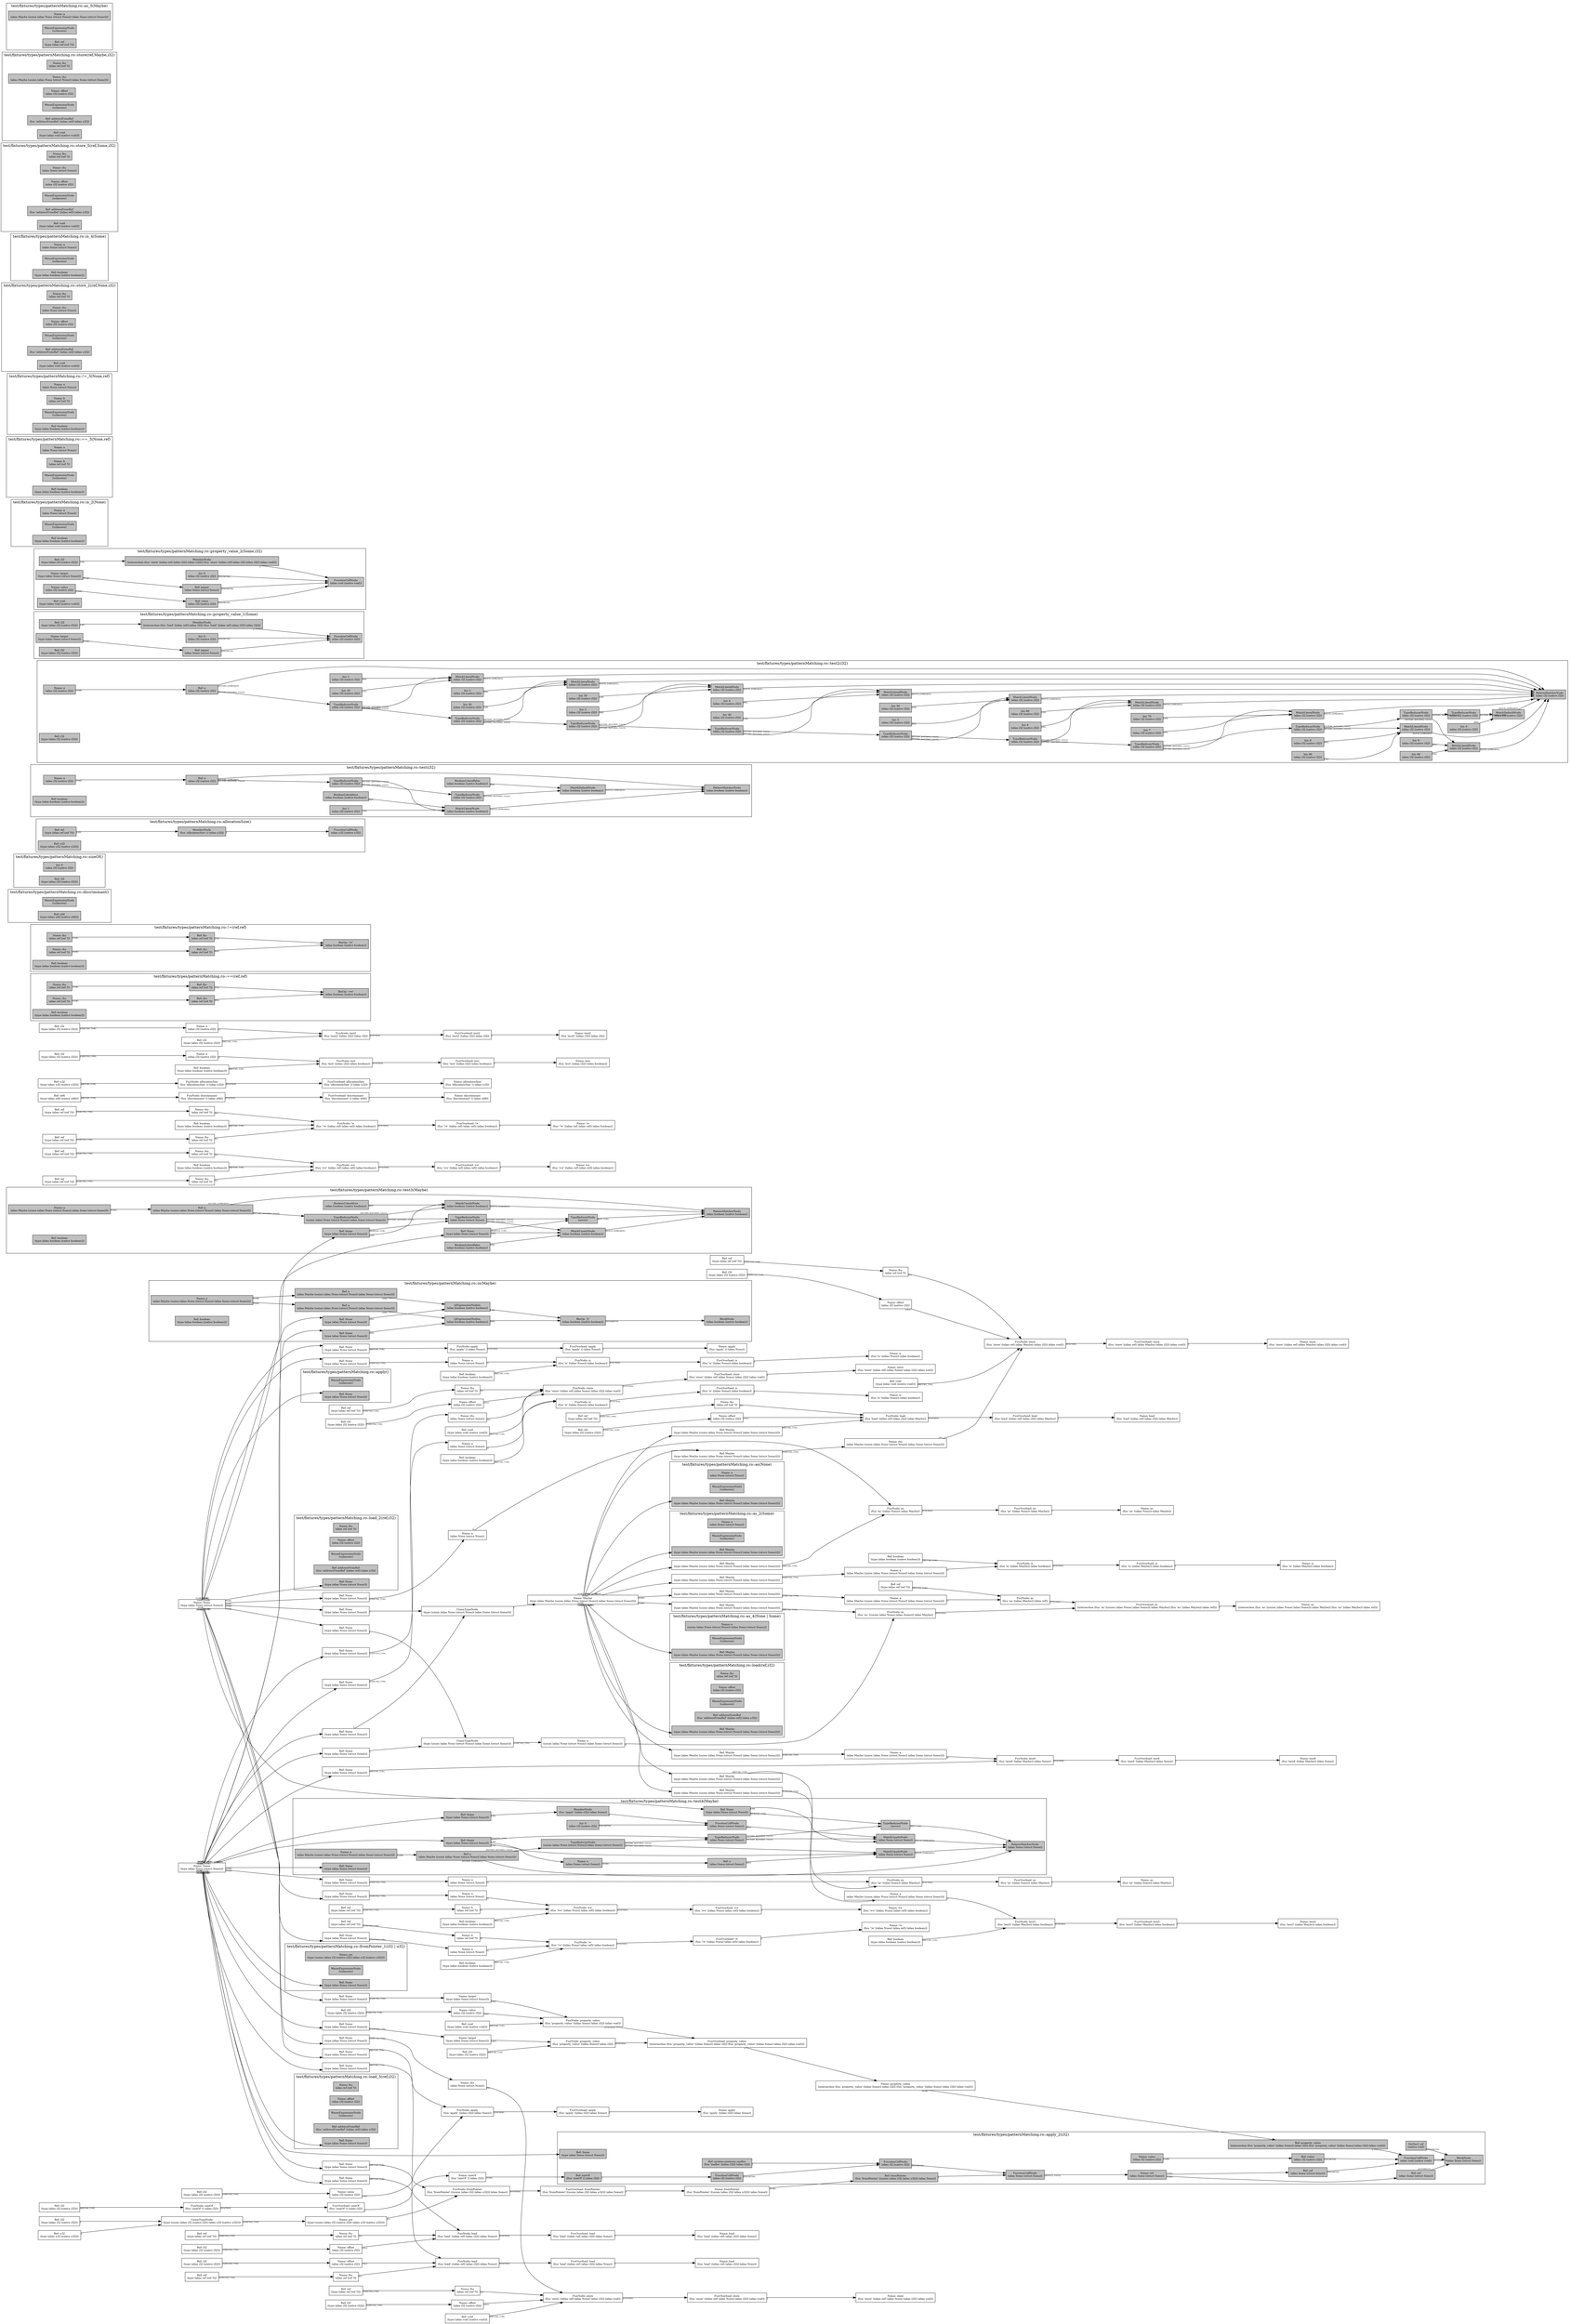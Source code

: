 digraph Document {
  node [shape=box,fontsize=10]; rankdir=LR;
  1 [label="Name: Maybe\n(type (alias Maybe (union (alias None (struct None)) (alias Some (struct Some)))))", fillcolor=grey];
  2 [label="UnionTypeNode\n(type (union (alias None (struct None)) (alias Some (struct Some))))", fillcolor=grey];
  3 [label="Ref: None\n(type (alias None (struct None)))", fillcolor=grey];
  4 [label="Ref: Some\n(type (alias Some (struct Some)))", fillcolor=grey];
  5 [label="FunOverload: is\n(fun 'is' ((alias Maybe)) (alias boolean))", fillcolor=grey];
  6 [label="FunNode: is\n(fun 'is' ((alias Maybe)) (alias boolean))", fillcolor=grey];
  7 [label="Ref: Maybe\n(type (alias Maybe (union (alias None (struct None)) (alias Some (struct Some)))))", fillcolor=grey];
  8 [label="Name: a\n(alias Maybe (union (alias None (struct None)) (alias Some (struct Some))))", fillcolor=grey];
  9 [label="Ref: boolean\n(type (alias boolean (native boolean)))", fillcolor=grey];
  10 [label="Name: is\n(fun 'is' ((alias Maybe)) (alias boolean))", fillcolor=grey];
  11 [label="FunOverload: ==\n(fun '==' ((alias ref) (alias ref)) (alias boolean))", fillcolor=grey];
  12 [label="FunNode: ==\n(fun '==' ((alias ref) (alias ref)) (alias boolean))", fillcolor=grey];
  13 [label="Ref: ref\n(type (alias ref (ref ?)))", fillcolor=grey];
  14 [label="Name: lhs\n(alias ref (ref ?))", fillcolor=grey];
  15 [label="Ref: ref\n(type (alias ref (ref ?)))", fillcolor=grey];
  16 [label="Name: rhs\n(alias ref (ref ?))", fillcolor=grey];
  17 [label="Ref: boolean\n(type (alias boolean (native boolean)))", fillcolor=grey];
  18 [label="Name: ==\n(fun '==' ((alias ref) (alias ref)) (alias boolean))", fillcolor=grey];
  19 [label="FunOverload: !=\n(fun '!=' ((alias ref) (alias ref)) (alias boolean))", fillcolor=grey];
  20 [label="FunNode: !=\n(fun '!=' ((alias ref) (alias ref)) (alias boolean))", fillcolor=grey];
  21 [label="Ref: ref\n(type (alias ref (ref ?)))", fillcolor=grey];
  22 [label="Name: lhs\n(alias ref (ref ?))", fillcolor=grey];
  23 [label="Ref: ref\n(type (alias ref (ref ?)))", fillcolor=grey];
  24 [label="Name: rhs\n(alias ref (ref ?))", fillcolor=grey];
  25 [label="Ref: boolean\n(type (alias boolean (native boolean)))", fillcolor=grey];
  26 [label="Name: !=\n(fun '!=' ((alias ref) (alias ref)) (alias boolean))", fillcolor=grey];
  27 [label="FunOverload: store\n(fun 'store' ((alias ref) (alias Maybe) (alias i32)) (alias void))", fillcolor=grey];
  28 [label="FunNode: store\n(fun 'store' ((alias ref) (alias Maybe) (alias i32)) (alias void))", fillcolor=grey];
  29 [label="Ref: ref\n(type (alias ref (ref ?)))", fillcolor=grey];
  30 [label="Name: lhs\n(alias ref (ref ?))", fillcolor=grey];
  31 [label="Ref: Maybe\n(type (alias Maybe (union (alias None (struct None)) (alias Some (struct Some)))))", fillcolor=grey];
  32 [label="Name: rhs\n(alias Maybe (union (alias None (struct None)) (alias Some (struct Some))))", fillcolor=grey];
  33 [label="Ref: i32\n(type (alias i32 (native i32)))", fillcolor=grey];
  34 [label="Name: offset\n(alias i32 (native i32))", fillcolor=grey];
  35 [label="Ref: void\n(type (alias void (native void)))", fillcolor=grey];
  36 [label="Name: store\n(fun 'store' ((alias ref) (alias Maybe) (alias i32)) (alias void))", fillcolor=grey];
  37 [label="FunOverload: load\n(fun 'load' ((alias ref) (alias i32)) (alias Maybe))", fillcolor=grey];
  38 [label="FunNode: load\n(fun 'load' ((alias ref) (alias i32)) (alias Maybe))", fillcolor=grey];
  39 [label="Ref: ref\n(type (alias ref (ref ?)))", fillcolor=grey];
  40 [label="Name: lhs\n(alias ref (ref ?))", fillcolor=grey];
  41 [label="Ref: i32\n(type (alias i32 (native i32)))", fillcolor=grey];
  42 [label="Name: offset\n(alias i32 (native i32))", fillcolor=grey];
  43 [label="Ref: Maybe\n(type (alias Maybe (union (alias None (struct None)) (alias Some (struct Some)))))", fillcolor=grey];
  44 [label="Name: load\n(fun 'load' ((alias ref) (alias i32)) (alias Maybe))", fillcolor=grey];
  45 [label="FunOverload: as\n(fun 'as' ((alias None)) (alias Maybe))", fillcolor=grey];
  46 [label="FunNode: as\n(fun 'as' ((alias None)) (alias Maybe))", fillcolor=grey];
  47 [label="Ref: None\n(type (alias None (struct None)))", fillcolor=grey];
  48 [label="Name: a\n(alias None (struct None))", fillcolor=grey];
  49 [label="Ref: Maybe\n(type (alias Maybe (union (alias None (struct None)) (alias Some (struct Some)))))", fillcolor=grey];
  50 [label="Name: as\n(fun 'as' ((alias None)) (alias Maybe))", fillcolor=grey];
  51 [label="FunOverload: as\n(fun 'as' ((alias Some)) (alias Maybe))", fillcolor=grey];
  52 [label="FunNode: as\n(fun 'as' ((alias Some)) (alias Maybe))", fillcolor=grey];
  53 [label="Ref: Some\n(type (alias Some (struct Some)))", fillcolor=grey];
  54 [label="Name: a\n(alias Some (struct Some))", fillcolor=grey];
  55 [label="Ref: Maybe\n(type (alias Maybe (union (alias None (struct None)) (alias Some (struct Some)))))", fillcolor=grey];
  56 [label="Name: as\n(fun 'as' ((alias Some)) (alias Maybe))", fillcolor=grey];
  57 [label="FunOverload: as\n(intersection (fun 'as' ((union (alias None) (alias Some))) (alias Maybe)) (fun 'as' ((alias Maybe)) (alias ref)))", fillcolor=grey];
  58 [label="FunNode: as\n(fun 'as' ((union (alias None) (alias Some))) (alias Maybe))", fillcolor=grey];
  59 [label="UnionTypeNode\n(type (union (alias None (struct None)) (alias Some (struct Some))))", fillcolor=grey];
  60 [label="Ref: None\n(type (alias None (struct None)))", fillcolor=grey];
  61 [label="Ref: Some\n(type (alias Some (struct Some)))", fillcolor=grey];
  62 [label="Name: a\n(union (alias None (struct None)) (alias Some (struct Some)))", fillcolor=grey];
  63 [label="Ref: Maybe\n(type (alias Maybe (union (alias None (struct None)) (alias Some (struct Some)))))", fillcolor=grey];
  64 [label="FunNode: as\n(fun 'as' ((alias Maybe)) (alias ref))", fillcolor=grey];
  65 [label="Ref: Maybe\n(type (alias Maybe (union (alias None (struct None)) (alias Some (struct Some)))))", fillcolor=grey];
  66 [label="Name: a\n(alias Maybe (union (alias None (struct None)) (alias Some (struct Some))))", fillcolor=grey];
  67 [label="Ref: ref\n(type (alias ref (ref ?)))", fillcolor=grey];
  68 [label="Name: as\n(intersection (fun 'as' ((union (alias None) (alias Some))) (alias Maybe)) (fun 'as' ((alias Maybe)) (alias ref)))", fillcolor=grey];
  69 [label="Name: None\n(type (alias None (struct None)))", fillcolor=grey];
  70 [label="FunOverload: apply\n(fun 'apply' () (alias None))", fillcolor=grey];
  71 [label="FunNode: apply\n(fun 'apply' () (alias None))", fillcolor=grey];
  72 [label="Ref: None\n(type (alias None (struct None)))", fillcolor=grey];
  73 [label="Name: apply\n(fun 'apply' () (alias None))", fillcolor=grey];
  74 [label="FunOverload: is\n(fun 'is' ((alias None)) (alias boolean))", fillcolor=grey];
  75 [label="FunNode: is\n(fun 'is' ((alias None)) (alias boolean))", fillcolor=grey];
  76 [label="Ref: None\n(type (alias None (struct None)))", fillcolor=grey];
  77 [label="Name: a\n(alias None (struct None))", fillcolor=grey];
  78 [label="Ref: boolean\n(type (alias boolean (native boolean)))", fillcolor=grey];
  79 [label="Name: is\n(fun 'is' ((alias None)) (alias boolean))", fillcolor=grey];
  80 [label="FunOverload: ==\n(fun '==' ((alias None) (alias ref)) (alias boolean))", fillcolor=grey];
  81 [label="FunNode: ==\n(fun '==' ((alias None) (alias ref)) (alias boolean))", fillcolor=grey];
  82 [label="Ref: None\n(type (alias None (struct None)))", fillcolor=grey];
  83 [label="Name: a\n(alias None (struct None))", fillcolor=grey];
  84 [label="Ref: ref\n(type (alias ref (ref ?)))", fillcolor=grey];
  85 [label="Name: b\n(alias ref (ref ?))", fillcolor=grey];
  86 [label="Ref: boolean\n(type (alias boolean (native boolean)))", fillcolor=grey];
  87 [label="Name: ==\n(fun '==' ((alias None) (alias ref)) (alias boolean))", fillcolor=grey];
  88 [label="FunOverload: !=\n(fun '!=' ((alias None) (alias ref)) (alias boolean))", fillcolor=grey];
  89 [label="FunNode: !=\n(fun '!=' ((alias None) (alias ref)) (alias boolean))", fillcolor=grey];
  90 [label="Ref: None\n(type (alias None (struct None)))", fillcolor=grey];
  91 [label="Name: a\n(alias None (struct None))", fillcolor=grey];
  92 [label="Ref: ref\n(type (alias ref (ref ?)))", fillcolor=grey];
  93 [label="Name: b\n(alias ref (ref ?))", fillcolor=grey];
  94 [label="Ref: boolean\n(type (alias boolean (native boolean)))", fillcolor=grey];
  95 [label="Name: !=\n(fun '!=' ((alias None) (alias ref)) (alias boolean))", fillcolor=grey];
  96 [label="FunOverload: store\n(fun 'store' ((alias ref) (alias None) (alias i32)) (alias void))", fillcolor=grey];
  97 [label="FunNode: store\n(fun 'store' ((alias ref) (alias None) (alias i32)) (alias void))", fillcolor=grey];
  98 [label="Ref: ref\n(type (alias ref (ref ?)))", fillcolor=grey];
  99 [label="Name: lhs\n(alias ref (ref ?))", fillcolor=grey];
  100 [label="Ref: None\n(type (alias None (struct None)))", fillcolor=grey];
  101 [label="Name: rhs\n(alias None (struct None))", fillcolor=grey];
  102 [label="Ref: i32\n(type (alias i32 (native i32)))", fillcolor=grey];
  103 [label="Name: offset\n(alias i32 (native i32))", fillcolor=grey];
  104 [label="Ref: void\n(type (alias void (native void)))", fillcolor=grey];
  105 [label="Name: store\n(fun 'store' ((alias ref) (alias None) (alias i32)) (alias void))", fillcolor=grey];
  106 [label="FunOverload: load\n(fun 'load' ((alias ref) (alias i32)) (alias None))", fillcolor=grey];
  107 [label="FunNode: load\n(fun 'load' ((alias ref) (alias i32)) (alias None))", fillcolor=grey];
  108 [label="Ref: ref\n(type (alias ref (ref ?)))", fillcolor=grey];
  109 [label="Name: lhs\n(alias ref (ref ?))", fillcolor=grey];
  110 [label="Ref: i32\n(type (alias i32 (native i32)))", fillcolor=grey];
  111 [label="Name: offset\n(alias i32 (native i32))", fillcolor=grey];
  112 [label="Ref: None\n(type (alias None (struct None)))", fillcolor=grey];
  113 [label="Name: load\n(fun 'load' ((alias ref) (alias i32)) (alias None))", fillcolor=grey];
  114 [label="Name: Some\n(type (alias Some (struct Some)))", fillcolor=grey];
  115 [label="FunOverload: discriminant\n(fun 'discriminant' () (alias u64))", fillcolor=grey];
  116 [label="FunNode: discriminant\n(fun 'discriminant' () (alias u64))", fillcolor=grey];
  117 [label="Ref: u64\n(type (alias u64 (native u64)))", fillcolor=grey];
  118 [label="Name: discriminant\n(fun 'discriminant' () (alias u64))", fillcolor=grey];
  119 [label="FunOverload: sizeOf\n(fun 'sizeOf' () (alias i32))", fillcolor=grey];
  120 [label="FunNode: sizeOf\n(fun 'sizeOf' () (alias i32))", fillcolor=grey];
  121 [label="Ref: i32\n(type (alias i32 (native i32)))", fillcolor=grey];
  122 [label="Name: sizeOf\n(fun 'sizeOf' () (alias i32))", fillcolor=grey];
  123 [label="FunOverload: allocationSize\n(fun 'allocationSize' () (alias u32))", fillcolor=grey];
  124 [label="FunNode: allocationSize\n(fun 'allocationSize' () (alias u32))", fillcolor=grey];
  125 [label="Ref: u32\n(type (alias u32 (native u32)))", fillcolor=grey];
  126 [label="Name: allocationSize\n(fun 'allocationSize' () (alias u32))", fillcolor=grey];
  127 [label="FunOverload: apply\n(fun 'apply' ((alias i32)) (alias Some))", fillcolor=grey];
  128 [label="FunNode: apply\n(fun 'apply' ((alias i32)) (alias Some))", fillcolor=grey];
  129 [label="Ref: i32\n(type (alias i32 (native i32)))", fillcolor=grey];
  130 [label="Name: value\n(alias i32 (native i32))", fillcolor=grey];
  131 [label="Ref: Some\n(type (alias Some (struct Some)))", fillcolor=grey];
  132 [label="Name: apply\n(fun 'apply' ((alias i32)) (alias Some))", fillcolor=grey];
  133 [label="FunOverload: fromPointer\n(fun 'fromPointer' ((union (alias i32) (alias u32))) (alias Some))", fillcolor=grey];
  134 [label="FunNode: fromPointer\n(fun 'fromPointer' ((union (alias i32) (alias u32))) (alias Some))", fillcolor=grey];
  135 [label="UnionTypeNode\n(type (union (alias i32 (native i32)) (alias u32 (native u32))))", fillcolor=grey];
  136 [label="Ref: i32\n(type (alias i32 (native i32)))", fillcolor=grey];
  137 [label="Ref: u32\n(type (alias u32 (native u32)))", fillcolor=grey];
  138 [label="Name: ptr\n(type (union (alias i32 (native i32)) (alias u32 (native u32))))", fillcolor=grey];
  139 [label="Ref: Some\n(type (alias Some (struct Some)))", fillcolor=grey];
  140 [label="Name: fromPointer\n(fun 'fromPointer' ((union (alias i32) (alias u32))) (alias Some))", fillcolor=grey];
  141 [label="FunOverload: property_value\n(intersection (fun 'property_value' ((alias Some)) (alias i32)) (fun 'property_value' ((alias Some) (alias i32)) (alias void)))", fillcolor=grey];
  142 [label="FunNode: property_value\n(fun 'property_value' ((alias Some)) (alias i32))", fillcolor=grey];
  143 [label="Ref: Some\n(type (alias Some (struct Some)))", fillcolor=grey];
  144 [label="Name: target\n(type (alias Some (struct Some)))", fillcolor=grey];
  145 [label="Ref: i32\n(type (alias i32 (native i32)))", fillcolor=grey];
  146 [label="FunNode: property_value\n(fun 'property_value' ((alias Some) (alias i32)) (alias void))", fillcolor=grey];
  147 [label="Ref: Some\n(type (alias Some (struct Some)))", fillcolor=grey];
  148 [label="Name: target\n(type (alias Some (struct Some)))", fillcolor=grey];
  149 [label="Ref: i32\n(type (alias i32 (native i32)))", fillcolor=grey];
  150 [label="Name: value\n(alias i32 (native i32))", fillcolor=grey];
  151 [label="Ref: void\n(type (alias void (native void)))", fillcolor=grey];
  152 [label="Name: property_value\n(intersection (fun 'property_value' ((alias Some)) (alias i32)) (fun 'property_value' ((alias Some) (alias i32)) (alias void)))", fillcolor=grey];
  153 [label="FunOverload: is\n(fun 'is' ((alias Some)) (alias boolean))", fillcolor=grey];
  154 [label="FunNode: is\n(fun 'is' ((alias Some)) (alias boolean))", fillcolor=grey];
  155 [label="Ref: Some\n(type (alias Some (struct Some)))", fillcolor=grey];
  156 [label="Name: a\n(alias Some (struct Some))", fillcolor=grey];
  157 [label="Ref: boolean\n(type (alias boolean (native boolean)))", fillcolor=grey];
  158 [label="Name: is\n(fun 'is' ((alias Some)) (alias boolean))", fillcolor=grey];
  159 [label="FunOverload: store\n(fun 'store' ((alias ref) (alias Some) (alias i32)) (alias void))", fillcolor=grey];
  160 [label="FunNode: store\n(fun 'store' ((alias ref) (alias Some) (alias i32)) (alias void))", fillcolor=grey];
  161 [label="Ref: ref\n(type (alias ref (ref ?)))", fillcolor=grey];
  162 [label="Name: lhs\n(alias ref (ref ?))", fillcolor=grey];
  163 [label="Ref: Some\n(type (alias Some (struct Some)))", fillcolor=grey];
  164 [label="Name: rhs\n(alias Some (struct Some))", fillcolor=grey];
  165 [label="Ref: i32\n(type (alias i32 (native i32)))", fillcolor=grey];
  166 [label="Name: offset\n(alias i32 (native i32))", fillcolor=grey];
  167 [label="Ref: void\n(type (alias void (native void)))", fillcolor=grey];
  168 [label="Name: store\n(fun 'store' ((alias ref) (alias Some) (alias i32)) (alias void))", fillcolor=grey];
  169 [label="FunOverload: load\n(fun 'load' ((alias ref) (alias i32)) (alias Some))", fillcolor=grey];
  170 [label="FunNode: load\n(fun 'load' ((alias ref) (alias i32)) (alias Some))", fillcolor=grey];
  171 [label="Ref: ref\n(type (alias ref (ref ?)))", fillcolor=grey];
  172 [label="Name: lhs\n(alias ref (ref ?))", fillcolor=grey];
  173 [label="Ref: i32\n(type (alias i32 (native i32)))", fillcolor=grey];
  174 [label="Name: offset\n(alias i32 (native i32))", fillcolor=grey];
  175 [label="Ref: Some\n(type (alias Some (struct Some)))", fillcolor=grey];
  176 [label="Name: load\n(fun 'load' ((alias ref) (alias i32)) (alias Some))", fillcolor=grey];
  177 [label="FunOverload: test\n(fun 'test' ((alias i32)) (alias boolean))", fillcolor=grey];
  178 [label="FunNode: test\n(fun 'test' ((alias i32)) (alias boolean))", fillcolor=grey];
  179 [label="Ref: i32\n(type (alias i32 (native i32)))", fillcolor=grey];
  180 [label="Name: a\n(alias i32 (native i32))", fillcolor=grey];
  181 [label="Ref: boolean\n(type (alias boolean (native boolean)))", fillcolor=grey];
  182 [label="Name: test\n(fun 'test' ((alias i32)) (alias boolean))", fillcolor=grey];
  183 [label="FunOverload: test2\n(fun 'test2' ((alias i32)) (alias i32))", fillcolor=grey];
  184 [label="FunNode: test2\n(fun 'test2' ((alias i32)) (alias i32))", fillcolor=grey];
  185 [label="Ref: i32\n(type (alias i32 (native i32)))", fillcolor=grey];
  186 [label="Name: a\n(alias i32 (native i32))", fillcolor=grey];
  187 [label="Ref: i32\n(type (alias i32 (native i32)))", fillcolor=grey];
  188 [label="Name: test2\n(fun 'test2' ((alias i32)) (alias i32))", fillcolor=grey];
  189 [label="FunOverload: test3\n(fun 'test3' ((alias Maybe)) (alias boolean))", fillcolor=grey];
  190 [label="FunNode: test3\n(fun 'test3' ((alias Maybe)) (alias boolean))", fillcolor=grey];
  191 [label="Ref: Maybe\n(type (alias Maybe (union (alias None (struct None)) (alias Some (struct Some)))))", fillcolor=grey];
  192 [label="Name: a\n(alias Maybe (union (alias None (struct None)) (alias Some (struct Some))))", fillcolor=grey];
  193 [label="Ref: boolean\n(type (alias boolean (native boolean)))", fillcolor=grey];
  194 [label="Name: test3\n(fun 'test3' ((alias Maybe)) (alias boolean))", fillcolor=grey];
  195 [label="FunOverload: test4\n(fun 'test4' ((alias Maybe)) (alias Some))", fillcolor=grey];
  196 [label="FunNode: test4\n(fun 'test4' ((alias Maybe)) (alias Some))", fillcolor=grey];
  197 [label="Ref: Maybe\n(type (alias Maybe (union (alias None (struct None)) (alias Some (struct Some)))))", fillcolor=grey];
  198 [label="Name: a\n(alias Maybe (union (alias None (struct None)) (alias Some (struct Some))))", fillcolor=grey];
  199 [label="Ref: Some\n(type (alias Some (struct Some)))", fillcolor=grey];
  200 [label="Name: test4\n(fun 'test4' ((alias Maybe)) (alias Some))", fillcolor=grey];
  subgraph cluster0 { rankdir=TB;
    node [style=filled, fillcolor=grey];
    201 [label="Name: lhs\n(alias ref (ref ?))", fillcolor=grey];
    202 [label="Name: rhs\n(alias ref (ref ?))", fillcolor=grey];
    203 [label="BinOp: '=='\n(alias boolean (native boolean))", fillcolor=grey];
    204 [label="Ref: lhs\n(alias ref (ref ?))", fillcolor=grey];
    205 [label="Ref: rhs\n(alias ref (ref ?))", fillcolor=grey];
    206 [label="Ref: boolean\n(type (alias boolean (native boolean)))", fillcolor=grey];
    201 -> 204[taillabel="[NAME]" fontname="times" fontsize = 7 color="black" ];
    202 -> 205[taillabel="[NAME]" fontname="times" fontsize = 7 color="black" ];
    204 -> 203[taillabel="[LHS]" fontname="times" fontsize = 7 color="black" ];
    205 -> 203[taillabel="[RHS]" fontname="times" fontsize = 7 color="black" ];
  label="test/fixtures/types/patternMatching.ro::==(ref,ref)";
}
  subgraph cluster1 { rankdir=TB;
    node [style=filled, fillcolor=grey];
    207 [label="Name: lhs\n(alias ref (ref ?))", fillcolor=grey];
    208 [label="Name: rhs\n(alias ref (ref ?))", fillcolor=grey];
    209 [label="BinOp: '!='\n(alias boolean (native boolean))", fillcolor=grey];
    210 [label="Ref: lhs\n(alias ref (ref ?))", fillcolor=grey];
    211 [label="Ref: rhs\n(alias ref (ref ?))", fillcolor=grey];
    212 [label="Ref: boolean\n(type (alias boolean (native boolean)))", fillcolor=grey];
    207 -> 210[taillabel="[NAME]" fontname="times" fontsize = 7 color="black" ];
    208 -> 211[taillabel="[NAME]" fontname="times" fontsize = 7 color="black" ];
    210 -> 209[taillabel="[LHS]" fontname="times" fontsize = 7 color="black" ];
    211 -> 209[taillabel="[RHS]" fontname="times" fontsize = 7 color="black" ];
  label="test/fixtures/types/patternMatching.ro::!=(ref,ref)";
}
  subgraph cluster2 { rankdir=TB;
    node [style=filled, fillcolor=grey];
    213 [label="WasmExpressionNode\n(unknown)", fillcolor=grey];
    214 [label="Ref: u64\n(type (alias u64 (native u64)))", fillcolor=grey];
  label="test/fixtures/types/patternMatching.ro::discriminant()";
}
  subgraph cluster3 { rankdir=TB;
    node [style=filled, fillcolor=grey];
    215 [label="Int: 8\n(alias i32 (native i32))", fillcolor=grey];
    216 [label="Ref: i32\n(type (alias i32 (native i32)))", fillcolor=grey];
  label="test/fixtures/types/patternMatching.ro::sizeOf()";
}
  subgraph cluster4 { rankdir=TB;
    node [style=filled, fillcolor=grey];
    217 [label="FunctionCallNode\n(alias u32 (native u32))", fillcolor=grey];
    218 [label="MemberNode\n(fun 'allocationSize' () (alias u32))", fillcolor=grey];
    219 [label="Ref: ref\n(type (alias ref (ref ?)))", fillcolor=grey];
    220 [label="Ref: u32\n(type (alias u32 (native u32)))", fillcolor=grey];
    218 -> 217[taillabel="[]" fontname="times" fontsize = 7 color="black" ];
    219 -> 218[taillabel="[LHS]" fontname="times" fontsize = 7 color="black" ];
  label="test/fixtures/types/patternMatching.ro::allocationSize()";
}
  subgraph cluster5 { rankdir=TB;
    node [style=filled, fillcolor=grey];
    221 [label="Name: a\n(alias i32 (native i32))", fillcolor=grey];
    222 [label="PatternMatcherNode\n(alias boolean (native boolean))", fillcolor=grey];
    223 [label="Ref: a\n(alias i32 (native i32))", fillcolor=grey];
    224 [label="MatchLiteralNode\n(alias boolean (native boolean))", fillcolor=grey];
    225 [label="Int: 1\n(alias i32 (native i32))", fillcolor=grey];
    226 [label="BooleanLiteraltrue\n(alias boolean (native boolean))", fillcolor=grey];
    227 [label="TypeReducerNode\n(alias i32 (native i32))", fillcolor=grey];
    228 [label="MatchDefaultNode\n(alias boolean (native boolean))", fillcolor=grey];
    229 [label="BooleanLiteralfalse\n(alias boolean (native boolean))", fillcolor=grey];
    230 [label="TypeReducerNode\n(alias i32 (native i32))", fillcolor=grey];
    231 [label="Ref: boolean\n(type (alias boolean (native boolean)))", fillcolor=grey];
    221 -> 223[taillabel="[NAME]" fontname="times" fontsize = 7 color="black" ];
    223 -> 222[taillabel="[PATTERN_EXPRESSION]" fontname="times" fontsize = 7 color="black" ];
    223 -> 227[taillabel="[PATTERN_MATCHING_VALUE]" fontname="times" fontsize = 7 color="black" ];
    224 -> 222[taillabel="[MATCH_EXPRESSION]" fontname="times" fontsize = 7 color="black" ];
    225 -> 224[taillabel="[LHS]" fontname="times" fontsize = 7 color="black" ];
    226 -> 224[taillabel="[RHS]" fontname="times" fontsize = 7 color="black" ];
    227 -> 224[taillabel="[PATTERN_MATCHING_VALUE]" fontname="times" fontsize = 7 color="black" ];
    227 -> 230[taillabel="[PATTERN_MATCHING_VALUE]" fontname="times" fontsize = 7 color="black" ];
    228 -> 222[taillabel="[MATCH_EXPRESSION]" fontname="times" fontsize = 7 color="black" ];
    229 -> 228[taillabel="[RHS]" fontname="times" fontsize = 7 color="black" ];
    230 -> 228[taillabel="[PATTERN_MATCHING_VALUE]" fontname="times" fontsize = 7 color="black" ];
  label="test/fixtures/types/patternMatching.ro::test(i32)";
}
  subgraph cluster6 { rankdir=TB;
    node [style=filled, fillcolor=grey];
    232 [label="Name: a\n(alias i32 (native i32))", fillcolor=grey];
    233 [label="PatternMatcherNode\n(alias i32 (native i32))", fillcolor=grey];
    234 [label="Ref: a\n(alias i32 (native i32))", fillcolor=grey];
    235 [label="MatchLiteralNode\n(alias i32 (native i32))", fillcolor=grey];
    236 [label="Int: 10\n(alias i32 (native i32))", fillcolor=grey];
    237 [label="Int: 1\n(alias i32 (native i32))", fillcolor=grey];
    238 [label="TypeReducerNode\n(alias i32 (native i32))", fillcolor=grey];
    239 [label="MatchLiteralNode\n(alias i32 (native i32))", fillcolor=grey];
    240 [label="Int: 20\n(alias i32 (native i32))", fillcolor=grey];
    241 [label="Int: 2\n(alias i32 (native i32))", fillcolor=grey];
    242 [label="TypeReducerNode\n(alias i32 (native i32))", fillcolor=grey];
    243 [label="MatchLiteralNode\n(alias i32 (native i32))", fillcolor=grey];
    244 [label="Int: 30\n(alias i32 (native i32))", fillcolor=grey];
    245 [label="Int: 3\n(alias i32 (native i32))", fillcolor=grey];
    246 [label="TypeReducerNode\n(alias i32 (native i32))", fillcolor=grey];
    247 [label="MatchLiteralNode\n(alias i32 (native i32))", fillcolor=grey];
    248 [label="Int: 40\n(alias i32 (native i32))", fillcolor=grey];
    249 [label="Int: 4\n(alias i32 (native i32))", fillcolor=grey];
    250 [label="TypeReducerNode\n(alias i32 (native i32))", fillcolor=grey];
    251 [label="MatchLiteralNode\n(alias i32 (native i32))", fillcolor=grey];
    252 [label="Int: 50\n(alias i32 (native i32))", fillcolor=grey];
    253 [label="Int: 5\n(alias i32 (native i32))", fillcolor=grey];
    254 [label="TypeReducerNode\n(alias i32 (native i32))", fillcolor=grey];
    255 [label="MatchLiteralNode\n(alias i32 (native i32))", fillcolor=grey];
    256 [label="Int: 60\n(alias i32 (native i32))", fillcolor=grey];
    257 [label="Int: 6\n(alias i32 (native i32))", fillcolor=grey];
    258 [label="TypeReducerNode\n(alias i32 (native i32))", fillcolor=grey];
    259 [label="MatchLiteralNode\n(alias i32 (native i32))", fillcolor=grey];
    260 [label="Int: 70\n(alias i32 (native i32))", fillcolor=grey];
    261 [label="Int: 7\n(alias i32 (native i32))", fillcolor=grey];
    262 [label="TypeReducerNode\n(alias i32 (native i32))", fillcolor=grey];
    263 [label="MatchLiteralNode\n(alias i32 (native i32))", fillcolor=grey];
    264 [label="Int: 80\n(alias i32 (native i32))", fillcolor=grey];
    265 [label="Int: 8\n(alias i32 (native i32))", fillcolor=grey];
    266 [label="TypeReducerNode\n(alias i32 (native i32))", fillcolor=grey];
    267 [label="MatchLiteralNode\n(alias i32 (native i32))", fillcolor=grey];
    268 [label="Int: 90\n(alias i32 (native i32))", fillcolor=grey];
    269 [label="Int: 9\n(alias i32 (native i32))", fillcolor=grey];
    270 [label="TypeReducerNode\n(alias i32 (native i32))", fillcolor=grey];
    271 [label="MatchDefaultNode\n(alias i32 (native i32))", fillcolor=grey];
    272 [label="Int: 0\n(alias i32 (native i32))", fillcolor=grey];
    273 [label="TypeReducerNode\n(alias i32 (native i32))", fillcolor=grey];
    274 [label="Ref: i32\n(type (alias i32 (native i32)))", fillcolor=grey];
    232 -> 234[taillabel="[NAME]" fontname="times" fontsize = 7 color="black" ];
    234 -> 233[taillabel="[PATTERN_EXPRESSION]" fontname="times" fontsize = 7 color="black" ];
    234 -> 238[taillabel="[PATTERN_MATCHING_VALUE]" fontname="times" fontsize = 7 color="black" ];
    235 -> 233[taillabel="[MATCH_EXPRESSION]" fontname="times" fontsize = 7 color="black" ];
    236 -> 235[taillabel="[LHS]" fontname="times" fontsize = 7 color="black" ];
    237 -> 235[taillabel="[RHS]" fontname="times" fontsize = 7 color="black" ];
    238 -> 235[taillabel="[PATTERN_MATCHING_VALUE]" fontname="times" fontsize = 7 color="black" ];
    238 -> 242[taillabel="[PATTERN_MATCHING_VALUE]" fontname="times" fontsize = 7 color="black" ];
    239 -> 233[taillabel="[MATCH_EXPRESSION]" fontname="times" fontsize = 7 color="black" ];
    240 -> 239[taillabel="[LHS]" fontname="times" fontsize = 7 color="black" ];
    241 -> 239[taillabel="[RHS]" fontname="times" fontsize = 7 color="black" ];
    242 -> 239[taillabel="[PATTERN_MATCHING_VALUE]" fontname="times" fontsize = 7 color="black" ];
    242 -> 246[taillabel="[PATTERN_MATCHING_VALUE]" fontname="times" fontsize = 7 color="black" ];
    243 -> 233[taillabel="[MATCH_EXPRESSION]" fontname="times" fontsize = 7 color="black" ];
    244 -> 243[taillabel="[LHS]" fontname="times" fontsize = 7 color="black" ];
    245 -> 243[taillabel="[RHS]" fontname="times" fontsize = 7 color="black" ];
    246 -> 243[taillabel="[PATTERN_MATCHING_VALUE]" fontname="times" fontsize = 7 color="black" ];
    246 -> 250[taillabel="[PATTERN_MATCHING_VALUE]" fontname="times" fontsize = 7 color="black" ];
    247 -> 233[taillabel="[MATCH_EXPRESSION]" fontname="times" fontsize = 7 color="black" ];
    248 -> 247[taillabel="[LHS]" fontname="times" fontsize = 7 color="black" ];
    249 -> 247[taillabel="[RHS]" fontname="times" fontsize = 7 color="black" ];
    250 -> 247[taillabel="[PATTERN_MATCHING_VALUE]" fontname="times" fontsize = 7 color="black" ];
    250 -> 254[taillabel="[PATTERN_MATCHING_VALUE]" fontname="times" fontsize = 7 color="black" ];
    251 -> 233[taillabel="[MATCH_EXPRESSION]" fontname="times" fontsize = 7 color="black" ];
    252 -> 251[taillabel="[LHS]" fontname="times" fontsize = 7 color="black" ];
    253 -> 251[taillabel="[RHS]" fontname="times" fontsize = 7 color="black" ];
    254 -> 251[taillabel="[PATTERN_MATCHING_VALUE]" fontname="times" fontsize = 7 color="black" ];
    254 -> 258[taillabel="[PATTERN_MATCHING_VALUE]" fontname="times" fontsize = 7 color="black" ];
    255 -> 233[taillabel="[MATCH_EXPRESSION]" fontname="times" fontsize = 7 color="black" ];
    256 -> 255[taillabel="[LHS]" fontname="times" fontsize = 7 color="black" ];
    257 -> 255[taillabel="[RHS]" fontname="times" fontsize = 7 color="black" ];
    258 -> 255[taillabel="[PATTERN_MATCHING_VALUE]" fontname="times" fontsize = 7 color="black" ];
    258 -> 262[taillabel="[PATTERN_MATCHING_VALUE]" fontname="times" fontsize = 7 color="black" ];
    259 -> 233[taillabel="[MATCH_EXPRESSION]" fontname="times" fontsize = 7 color="black" ];
    260 -> 259[taillabel="[LHS]" fontname="times" fontsize = 7 color="black" ];
    261 -> 259[taillabel="[RHS]" fontname="times" fontsize = 7 color="black" ];
    262 -> 259[taillabel="[PATTERN_MATCHING_VALUE]" fontname="times" fontsize = 7 color="black" ];
    262 -> 266[taillabel="[PATTERN_MATCHING_VALUE]" fontname="times" fontsize = 7 color="black" ];
    263 -> 233[taillabel="[MATCH_EXPRESSION]" fontname="times" fontsize = 7 color="black" ];
    264 -> 263[taillabel="[LHS]" fontname="times" fontsize = 7 color="black" ];
    265 -> 263[taillabel="[RHS]" fontname="times" fontsize = 7 color="black" ];
    266 -> 263[taillabel="[PATTERN_MATCHING_VALUE]" fontname="times" fontsize = 7 color="black" ];
    266 -> 270[taillabel="[PATTERN_MATCHING_VALUE]" fontname="times" fontsize = 7 color="black" ];
    267 -> 233[taillabel="[MATCH_EXPRESSION]" fontname="times" fontsize = 7 color="black" ];
    268 -> 267[taillabel="[LHS]" fontname="times" fontsize = 7 color="black" ];
    269 -> 267[taillabel="[RHS]" fontname="times" fontsize = 7 color="black" ];
    270 -> 267[taillabel="[PATTERN_MATCHING_VALUE]" fontname="times" fontsize = 7 color="black" ];
    270 -> 273[taillabel="[PATTERN_MATCHING_VALUE]" fontname="times" fontsize = 7 color="black" ];
    271 -> 233[taillabel="[MATCH_EXPRESSION]" fontname="times" fontsize = 7 color="black" ];
    272 -> 271[taillabel="[RHS]" fontname="times" fontsize = 7 color="black" ];
    273 -> 271[taillabel="[PATTERN_MATCHING_VALUE]" fontname="times" fontsize = 7 color="black" ];
  label="test/fixtures/types/patternMatching.ro::test2(i32)";
}
  subgraph cluster7 { rankdir=TB;
    node [style=filled, fillcolor=grey];
    275 [label="WasmExpressionNode\n(unknown)", fillcolor=grey];
    276 [label="Ref: None\n(type (alias None (struct None)))", fillcolor=grey];
  label="test/fixtures/types/patternMatching.ro::apply()";
}
  subgraph cluster8 { rankdir=TB;
    node [style=filled, fillcolor=grey];
    277 [label="Name: lhs\n(alias ref (ref ?))", fillcolor=grey];
    278 [label="Name: offset\n(alias i32 (native i32))", fillcolor=grey];
    279 [label="WasmExpressionNode\n(unknown)", fillcolor=grey];
    280 [label="Ref: addressFromRef\n(fun 'addressFromRef' ((alias ref)) (alias u32))", fillcolor=grey];
    281 [label="Ref: None\n(type (alias None (struct None)))", fillcolor=grey];
  label="test/fixtures/types/patternMatching.ro::load_2(ref,i32)";
}
  subgraph cluster9 { rankdir=TB;
    node [style=filled, fillcolor=grey];
    282 [label="Name: value\n(alias i32 (native i32))", fillcolor=grey];
    283 [label="BlockNode\n(alias Some (struct Some))", fillcolor=grey];
    284 [label="VarDecl: ref\n(native void)", fillcolor=grey];
    285 [label="Name: ref\n(alias Some (struct Some))", fillcolor=grey];
    286 [label="FunctionCallNode\n(alias Some (struct Some))", fillcolor=grey];
    287 [label="Ref: fromPointer\n(fun 'fromPointer' ((union (alias i32) (alias u32))) (alias Some))", fillcolor=grey];
    288 [label="FunctionCallNode\n(alias i32 (native i32))", fillcolor=grey];
    289 [label="Ref: system::memory::malloc\n(fun 'malloc' ((alias i32)) (alias i32))", fillcolor=grey];
    290 [label="FunctionCallNode\n(alias i32 (native i32))", fillcolor=grey];
    291 [label="Ref: sizeOf\n(fun 'sizeOf' () (alias i32))", fillcolor=grey];
    292 [label="FunctionCallNode\n(alias void (native void))", fillcolor=grey];
    293 [label="Ref: property_value\n(intersection (fun 'property_value' ((alias Some)) (alias i32)) (fun 'property_value' ((alias Some) (alias i32)) (alias void)))", fillcolor=grey];
    294 [label="Ref: ref\n(alias Some (struct Some))", fillcolor=grey];
    295 [label="Ref: value\n(alias i32 (native i32))", fillcolor=grey];
    296 [label="Ref: ref\n(alias Some (struct Some))", fillcolor=grey];
    297 [label="Ref: Some\n(type (alias Some (struct Some)))", fillcolor=grey];
    282 -> 295[taillabel="[NAME]" fontname="times" fontsize = 7 color="black" ];
    284 -> 283[taillabel="[STATEMENTS]" fontname="times" fontsize = 7 color="black" ];
    285 -> 294[taillabel="[NAME]" fontname="times" fontsize = 7 color="black" ];
    285 -> 296[taillabel="[NAME]" fontname="times" fontsize = 7 color="black" ];
    286 -> 285[taillabel="[DEFAULT_VALUE]" fontname="times" fontsize = 7 color="black" ];
    287 -> 286[taillabel="[]" fontname="times" fontsize = 7 color="black" ];
    288 -> 286[taillabel="[PARAMETER]" fontname="times" fontsize = 7 color="black" ];
    289 -> 288[taillabel="[]" fontname="times" fontsize = 7 color="black" ];
    290 -> 288[taillabel="[PARAMETER]" fontname="times" fontsize = 7 color="black" ];
    291 -> 290[taillabel="[]" fontname="times" fontsize = 7 color="black" ];
    292 -> 283[taillabel="[STATEMENTS]" fontname="times" fontsize = 7 color="black" ];
    293 -> 292[taillabel="[]" fontname="times" fontsize = 7 color="black" ];
    294 -> 292[taillabel="[PARAMETER]" fontname="times" fontsize = 7 color="black" ];
    295 -> 292[taillabel="[PARAMETER]" fontname="times" fontsize = 7 color="black" ];
    296 -> 283[taillabel="[STATEMENTS]" fontname="times" fontsize = 7 color="black" ];
  label="test/fixtures/types/patternMatching.ro::apply_2(i32)";
}
  subgraph cluster10 { rankdir=TB;
    node [style=filled, fillcolor=grey];
    298 [label="Name: ptr\n(type (union (alias i32 (native i32)) (alias u32 (native u32))))", fillcolor=grey];
    299 [label="WasmExpressionNode\n(unknown)", fillcolor=grey];
    300 [label="Ref: Some\n(type (alias Some (struct Some)))", fillcolor=grey];
  label="test/fixtures/types/patternMatching.ro::fromPointer_1(i32 | u32)";
}
  subgraph cluster11 { rankdir=TB;
    node [style=filled, fillcolor=grey];
    301 [label="Name: target\n(type (alias Some (struct Some)))", fillcolor=grey];
    302 [label="FunctionCallNode\n(alias i32 (native i32))", fillcolor=grey];
    303 [label="MemberNode\n(intersection (fun 'load' ((alias ref)) (alias i32)) (fun 'load' ((alias ref) (alias i32)) (alias i32)))", fillcolor=grey];
    304 [label="Ref: i32\n(type (alias i32 (native i32)))", fillcolor=grey];
    305 [label="Ref: target\n(alias Some (struct Some))", fillcolor=grey];
    306 [label="Int: 0\n(alias i32 (native i32))", fillcolor=grey];
    307 [label="Ref: i32\n(type (alias i32 (native i32)))", fillcolor=grey];
    301 -> 305[taillabel="[NAME]" fontname="times" fontsize = 7 color="black" ];
    303 -> 302[taillabel="[]" fontname="times" fontsize = 7 color="black" ];
    304 -> 303[taillabel="[LHS]" fontname="times" fontsize = 7 color="black" ];
    305 -> 302[taillabel="[PARAMETER]" fontname="times" fontsize = 7 color="black" ];
    306 -> 302[taillabel="[PARAMETER]" fontname="times" fontsize = 7 color="black" ];
  label="test/fixtures/types/patternMatching.ro::property_value_1(Some)";
}
  subgraph cluster12 { rankdir=TB;
    node [style=filled, fillcolor=grey];
    308 [label="Name: target\n(type (alias Some (struct Some)))", fillcolor=grey];
    309 [label="Name: value\n(alias i32 (native i32))", fillcolor=grey];
    310 [label="FunctionCallNode\n(alias void (native void))", fillcolor=grey];
    311 [label="MemberNode\n(intersection (fun 'store' ((alias ref) (alias i32)) (alias void)) (fun 'store' ((alias ref) (alias i32) (alias i32)) (alias void)))", fillcolor=grey];
    312 [label="Ref: i32\n(type (alias i32 (native i32)))", fillcolor=grey];
    313 [label="Ref: target\n(alias Some (struct Some))", fillcolor=grey];
    314 [label="Ref: value\n(alias i32 (native i32))", fillcolor=grey];
    315 [label="Int: 0\n(alias i32 (native i32))", fillcolor=grey];
    316 [label="Ref: void\n(type (alias void (native void)))", fillcolor=grey];
    308 -> 313[taillabel="[NAME]" fontname="times" fontsize = 7 color="black" ];
    309 -> 314[taillabel="[NAME]" fontname="times" fontsize = 7 color="black" ];
    311 -> 310[taillabel="[]" fontname="times" fontsize = 7 color="black" ];
    312 -> 311[taillabel="[LHS]" fontname="times" fontsize = 7 color="black" ];
    313 -> 310[taillabel="[PARAMETER]" fontname="times" fontsize = 7 color="black" ];
    314 -> 310[taillabel="[PARAMETER]" fontname="times" fontsize = 7 color="black" ];
    315 -> 310[taillabel="[PARAMETER]" fontname="times" fontsize = 7 color="black" ];
  label="test/fixtures/types/patternMatching.ro::property_value_2(Some,i32)";
}
  subgraph cluster13 { rankdir=TB;
    node [style=filled, fillcolor=grey];
    317 [label="Name: lhs\n(alias ref (ref ?))", fillcolor=grey];
    318 [label="Name: offset\n(alias i32 (native i32))", fillcolor=grey];
    319 [label="WasmExpressionNode\n(unknown)", fillcolor=grey];
    320 [label="Ref: addressFromRef\n(fun 'addressFromRef' ((alias ref)) (alias u32))", fillcolor=grey];
    321 [label="Ref: Some\n(type (alias Some (struct Some)))", fillcolor=grey];
  label="test/fixtures/types/patternMatching.ro::load_5(ref,i32)";
}
  subgraph cluster14 { rankdir=TB;
    node [style=filled, fillcolor=grey];
    322 [label="Name: a\n(alias None (struct None))", fillcolor=grey];
    323 [label="WasmExpressionNode\n(unknown)", fillcolor=grey];
    324 [label="Ref: boolean\n(type (alias boolean (native boolean)))", fillcolor=grey];
  label="test/fixtures/types/patternMatching.ro::is_2(None)";
}
  subgraph cluster15 { rankdir=TB;
    node [style=filled, fillcolor=grey];
    325 [label="Name: a\n(alias None (struct None))", fillcolor=grey];
    326 [label="Name: b\n(alias ref (ref ?))", fillcolor=grey];
    327 [label="WasmExpressionNode\n(unknown)", fillcolor=grey];
    328 [label="Ref: boolean\n(type (alias boolean (native boolean)))", fillcolor=grey];
  label="test/fixtures/types/patternMatching.ro::==_3(None,ref)";
}
  subgraph cluster16 { rankdir=TB;
    node [style=filled, fillcolor=grey];
    329 [label="Name: a\n(alias None (struct None))", fillcolor=grey];
    330 [label="Name: b\n(alias ref (ref ?))", fillcolor=grey];
    331 [label="WasmExpressionNode\n(unknown)", fillcolor=grey];
    332 [label="Ref: boolean\n(type (alias boolean (native boolean)))", fillcolor=grey];
  label="test/fixtures/types/patternMatching.ro::!=_3(None,ref)";
}
  subgraph cluster17 { rankdir=TB;
    node [style=filled, fillcolor=grey];
    333 [label="Name: lhs\n(alias ref (ref ?))", fillcolor=grey];
    334 [label="Name: rhs\n(alias None (struct None))", fillcolor=grey];
    335 [label="Name: offset\n(alias i32 (native i32))", fillcolor=grey];
    336 [label="WasmExpressionNode\n(unknown)", fillcolor=grey];
    337 [label="Ref: addressFromRef\n(fun 'addressFromRef' ((alias ref)) (alias u32))", fillcolor=grey];
    338 [label="Ref: void\n(type (alias void (native void)))", fillcolor=grey];
  label="test/fixtures/types/patternMatching.ro::store_2(ref,None,i32)";
}
  subgraph cluster18 { rankdir=TB;
    node [style=filled, fillcolor=grey];
    339 [label="Name: a\n(alias Some (struct Some))", fillcolor=grey];
    340 [label="WasmExpressionNode\n(unknown)", fillcolor=grey];
    341 [label="Ref: boolean\n(type (alias boolean (native boolean)))", fillcolor=grey];
  label="test/fixtures/types/patternMatching.ro::is_4(Some)";
}
  subgraph cluster19 { rankdir=TB;
    node [style=filled, fillcolor=grey];
    342 [label="Name: lhs\n(alias ref (ref ?))", fillcolor=grey];
    343 [label="Name: rhs\n(alias Some (struct Some))", fillcolor=grey];
    344 [label="Name: offset\n(alias i32 (native i32))", fillcolor=grey];
    345 [label="WasmExpressionNode\n(unknown)", fillcolor=grey];
    346 [label="Ref: addressFromRef\n(fun 'addressFromRef' ((alias ref)) (alias u32))", fillcolor=grey];
    347 [label="Ref: void\n(type (alias void (native void)))", fillcolor=grey];
  label="test/fixtures/types/patternMatching.ro::store_5(ref,Some,i32)";
}
  subgraph cluster20 { rankdir=TB;
    node [style=filled, fillcolor=grey];
    348 [label="Name: a\n(union (alias None (struct None)) (alias Some (struct Some)))", fillcolor=grey];
    349 [label="WasmExpressionNode\n(unknown)", fillcolor=grey];
    350 [label="Ref: Maybe\n(type (alias Maybe (union (alias None (struct None)) (alias Some (struct Some)))))", fillcolor=grey];
  label="test/fixtures/types/patternMatching.ro::as_4(None | Some)";
}
  subgraph cluster21 { rankdir=TB;
    node [style=filled, fillcolor=grey];
    351 [label="Name: lhs\n(alias ref (ref ?))", fillcolor=grey];
    352 [label="Name: offset\n(alias i32 (native i32))", fillcolor=grey];
    353 [label="WasmExpressionNode\n(unknown)", fillcolor=grey];
    354 [label="Ref: addressFromRef\n(fun 'addressFromRef' ((alias ref)) (alias u32))", fillcolor=grey];
    355 [label="Ref: Maybe\n(type (alias Maybe (union (alias None (struct None)) (alias Some (struct Some)))))", fillcolor=grey];
  label="test/fixtures/types/patternMatching.ro::load(ref,i32)";
}
  subgraph cluster22 { rankdir=TB;
    node [style=filled, fillcolor=grey];
    356 [label="Name: a\n(alias None (struct None))", fillcolor=grey];
    357 [label="WasmExpressionNode\n(unknown)", fillcolor=grey];
    358 [label="Ref: Maybe\n(type (alias Maybe (union (alias None (struct None)) (alias Some (struct Some)))))", fillcolor=grey];
  label="test/fixtures/types/patternMatching.ro::as(None)";
}
  subgraph cluster23 { rankdir=TB;
    node [style=filled, fillcolor=grey];
    359 [label="Name: a\n(alias Some (struct Some))", fillcolor=grey];
    360 [label="WasmExpressionNode\n(unknown)", fillcolor=grey];
    361 [label="Ref: Maybe\n(type (alias Maybe (union (alias None (struct None)) (alias Some (struct Some)))))", fillcolor=grey];
  label="test/fixtures/types/patternMatching.ro::as_2(Some)";
}
  subgraph cluster24 { rankdir=TB;
    node [style=filled, fillcolor=grey];
    362 [label="Name: a\n(alias Maybe (union (alias None (struct None)) (alias Some (struct Some))))", fillcolor=grey];
    363 [label="BlockNode\n(alias boolean (native boolean))", fillcolor=grey];
    364 [label="BinOp: '||'\n(alias boolean (native boolean))", fillcolor=grey];
    365 [label="IsExpressionNodeis\n(alias boolean (native boolean))", fillcolor=grey];
    366 [label="Ref: a\n(alias Maybe (union (alias None (struct None)) (alias Some (struct Some))))", fillcolor=grey];
    367 [label="Ref: None\n(type (alias None (struct None)))", fillcolor=grey];
    368 [label="IsExpressionNodeis\n(alias boolean (native boolean))", fillcolor=grey];
    369 [label="Ref: a\n(alias Maybe (union (alias None (struct None)) (alias Some (struct Some))))", fillcolor=grey];
    370 [label="Ref: Some\n(type (alias Some (struct Some)))", fillcolor=grey];
    371 [label="Ref: boolean\n(type (alias boolean (native boolean)))", fillcolor=grey];
    362 -> 366[taillabel="[NAME]" fontname="times" fontsize = 7 color="black" ];
    362 -> 369[taillabel="[NAME]" fontname="times" fontsize = 7 color="black" ];
    364 -> 363[taillabel="[STATEMENTS]" fontname="times" fontsize = 7 color="black" ];
    365 -> 364[taillabel="[LHS]" fontname="times" fontsize = 7 color="black" ];
    366 -> 365[taillabel="[LHS]" fontname="times" fontsize = 7 color="black" ];
    367 -> 365[taillabel="[RHS]" fontname="times" fontsize = 7 color="black" ];
    368 -> 364[taillabel="[RHS]" fontname="times" fontsize = 7 color="black" ];
    369 -> 368[taillabel="[LHS]" fontname="times" fontsize = 7 color="black" ];
    370 -> 368[taillabel="[RHS]" fontname="times" fontsize = 7 color="black" ];
  label="test/fixtures/types/patternMatching.ro::is(Maybe)";
}
  subgraph cluster25 { rankdir=TB;
    node [style=filled, fillcolor=grey];
    372 [label="Name: lhs\n(alias ref (ref ?))", fillcolor=grey];
    373 [label="Name: rhs\n(alias Maybe (union (alias None (struct None)) (alias Some (struct Some))))", fillcolor=grey];
    374 [label="Name: offset\n(alias i32 (native i32))", fillcolor=grey];
    375 [label="WasmExpressionNode\n(unknown)", fillcolor=grey];
    376 [label="Ref: addressFromRef\n(fun 'addressFromRef' ((alias ref)) (alias u32))", fillcolor=grey];
    377 [label="Ref: void\n(type (alias void (native void)))", fillcolor=grey];
  label="test/fixtures/types/patternMatching.ro::store(ref,Maybe,i32)";
}
  subgraph cluster26 { rankdir=TB;
    node [style=filled, fillcolor=grey];
    378 [label="Name: a\n(alias Maybe (union (alias None (struct None)) (alias Some (struct Some))))", fillcolor=grey];
    379 [label="WasmExpressionNode\n(unknown)", fillcolor=grey];
    380 [label="Ref: ref\n(type (alias ref (ref ?)))", fillcolor=grey];
  label="test/fixtures/types/patternMatching.ro::as_5(Maybe)";
}
  subgraph cluster27 { rankdir=TB;
    node [style=filled, fillcolor=grey];
    381 [label="Name: a\n(alias Maybe (union (alias None (struct None)) (alias Some (struct Some))))", fillcolor=grey];
    382 [label="PatternMatcherNode\n(alias boolean (native boolean))", fillcolor=grey];
    383 [label="Ref: a\n(alias Maybe (union (alias None (struct None)) (alias Some (struct Some))))", fillcolor=grey];
    384 [label="MatchCaseIsNode\n(alias boolean (native boolean))", fillcolor=grey];
    385 [label="Ref: Some\n(type (alias Some (struct Some)))", fillcolor=grey];
    386 [label="BooleanLiteraltrue\n(alias boolean (native boolean))", fillcolor=grey];
    387 [label="TypeReducerNode\n(union (alias None (struct None)) (alias Some (struct Some)))", fillcolor=grey];
    388 [label="MatchCaseIsNode\n(alias boolean (native boolean))", fillcolor=grey];
    389 [label="Ref: None\n(type (alias None (struct None)))", fillcolor=grey];
    390 [label="BooleanLiteralfalse\n(alias boolean (native boolean))", fillcolor=grey];
    391 [label="TypeReducerNode\n(alias None (struct None))", fillcolor=grey];
    392 [label="TypeReducerNode\n(never)", fillcolor=grey];
    393 [label="Ref: boolean\n(type (alias boolean (native boolean)))", fillcolor=grey];
    381 -> 383[taillabel="[NAME]" fontname="times" fontsize = 7 color="black" ];
    383 -> 382[taillabel="[PATTERN_EXPRESSION]" fontname="times" fontsize = 7 color="black" ];
    383 -> 387[taillabel="[PATTERN_MATCHING_VALUE]" fontname="times" fontsize = 7 color="black" ];
    384 -> 382[taillabel="[MATCH_EXPRESSION]" fontname="times" fontsize = 7 color="black" ];
    385 -> 384[taillabel="[LHS]" fontname="times" fontsize = 7 color="black" ];
    385 -> 391[taillabel="[REMOVED_TYPE]" fontname="times" fontsize = 7 color="black" ];
    386 -> 384[taillabel="[RHS]" fontname="times" fontsize = 7 color="black" ];
    387 -> 384[taillabel="[PATTERN_MATCHING_VALUE]" fontname="times" fontsize = 7 color="black" ];
    387 -> 391[taillabel="[PATTERN_MATCHING_VALUE]" fontname="times" fontsize = 7 color="black" ];
    388 -> 382[taillabel="[MATCH_EXPRESSION]" fontname="times" fontsize = 7 color="black" ];
    389 -> 388[taillabel="[LHS]" fontname="times" fontsize = 7 color="black" ];
    389 -> 392[taillabel="[REMOVED_TYPE]" fontname="times" fontsize = 7 color="black" ];
    390 -> 388[taillabel="[RHS]" fontname="times" fontsize = 7 color="black" ];
    391 -> 388[taillabel="[PATTERN_MATCHING_VALUE]" fontname="times" fontsize = 7 color="black" ];
    391 -> 392[taillabel="[PATTERN_MATCHING_VALUE]" fontname="times" fontsize = 7 color="black" ];
    392 -> 382[taillabel="[REST_TYPE]" fontname="times" fontsize = 7 color="black" ];
  label="test/fixtures/types/patternMatching.ro::test3(Maybe)";
}
  subgraph cluster28 { rankdir=TB;
    node [style=filled, fillcolor=grey];
    394 [label="Name: a\n(alias Maybe (union (alias None (struct None)) (alias Some (struct Some))))", fillcolor=grey];
    395 [label="PatternMatcherNode\n(alias Some (struct Some))", fillcolor=grey];
    396 [label="Ref: a\n(alias Maybe (union (alias None (struct None)) (alias Some (struct Some))))", fillcolor=grey];
    397 [label="MatchCaseIsNode\n(alias Some (struct Some))", fillcolor=grey];
    398 [label="Ref: Some\n(type (alias Some (struct Some)))", fillcolor=grey];
    399 [label="Ref: x\n(alias Some (struct Some))", fillcolor=grey];
    400 [label="Name: x\n(alias Some (struct Some))", fillcolor=grey];
    401 [label="TypeReducerNode\n(union (alias None (struct None)) (alias Some (struct Some)))", fillcolor=grey];
    402 [label="MatchCaseIsNode\n(alias Some (struct Some))", fillcolor=grey];
    403 [label="Ref: None\n(type (alias None (struct None)))", fillcolor=grey];
    404 [label="FunctionCallNode\n(alias Some (struct Some))", fillcolor=grey];
    405 [label="MemberNode\n(fun 'apply' ((alias i32)) (alias Some))", fillcolor=grey];
    406 [label="Ref: Some\n(type (alias Some (struct Some)))", fillcolor=grey];
    407 [label="Int: 0\n(alias i32 (native i32))", fillcolor=grey];
    408 [label="TypeReducerNode\n(alias None (struct None))", fillcolor=grey];
    409 [label="TypeReducerNode\n(never)", fillcolor=grey];
    410 [label="Ref: Some\n(type (alias Some (struct Some)))", fillcolor=grey];
    394 -> 396[taillabel="[NAME]" fontname="times" fontsize = 7 color="black" ];
    396 -> 395[taillabel="[PATTERN_EXPRESSION]" fontname="times" fontsize = 7 color="black" ];
    396 -> 401[taillabel="[PATTERN_MATCHING_VALUE]" fontname="times" fontsize = 7 color="black" ];
    397 -> 395[taillabel="[MATCH_EXPRESSION]" fontname="times" fontsize = 7 color="black" ];
    398 -> 397[taillabel="[LHS]" fontname="times" fontsize = 7 color="black" ];
    398 -> 400[taillabel="[LHS]" fontname="times" fontsize = 7 color="black" ];
    398 -> 408[taillabel="[REMOVED_TYPE]" fontname="times" fontsize = 7 color="black" ];
    399 -> 397[taillabel="[RHS]" fontname="times" fontsize = 7 color="black" ];
    400 -> 399[taillabel="[NAME]" fontname="times" fontsize = 7 color="black" ];
    401 -> 397[taillabel="[PATTERN_MATCHING_VALUE]" fontname="times" fontsize = 7 color="black" ];
    401 -> 408[taillabel="[PATTERN_MATCHING_VALUE]" fontname="times" fontsize = 7 color="black" ];
    402 -> 395[taillabel="[MATCH_EXPRESSION]" fontname="times" fontsize = 7 color="black" ];
    403 -> 402[taillabel="[LHS]" fontname="times" fontsize = 7 color="black" ];
    403 -> 409[taillabel="[REMOVED_TYPE]" fontname="times" fontsize = 7 color="black" ];
    404 -> 402[taillabel="[RHS]" fontname="times" fontsize = 7 color="black" ];
    405 -> 404[taillabel="[]" fontname="times" fontsize = 7 color="black" ];
    406 -> 405[taillabel="[LHS]" fontname="times" fontsize = 7 color="black" ];
    407 -> 404[taillabel="[PARAMETER]" fontname="times" fontsize = 7 color="black" ];
    408 -> 402[taillabel="[PATTERN_MATCHING_VALUE]" fontname="times" fontsize = 7 color="black" ];
    408 -> 409[taillabel="[PATTERN_MATCHING_VALUE]" fontname="times" fontsize = 7 color="black" ];
    409 -> 395[taillabel="[REST_TYPE]" fontname="times" fontsize = 7 color="black" ];
  label="test/fixtures/types/patternMatching.ro::test4(Maybe)";
}
  1 -> 7[taillabel="[NAME]" fontname="times" fontsize = 7 color="black" ];
  1 -> 31[taillabel="[NAME]" fontname="times" fontsize = 7 color="black" ];
  1 -> 43[taillabel="[NAME]" fontname="times" fontsize = 7 color="black" ];
  1 -> 49[taillabel="[NAME]" fontname="times" fontsize = 7 color="black" ];
  1 -> 55[taillabel="[NAME]" fontname="times" fontsize = 7 color="black" ];
  1 -> 63[taillabel="[NAME]" fontname="times" fontsize = 7 color="black" ];
  1 -> 65[taillabel="[NAME]" fontname="times" fontsize = 7 color="black" ];
  1 -> 191[taillabel="[NAME]" fontname="times" fontsize = 7 color="black" ];
  1 -> 197[taillabel="[NAME]" fontname="times" fontsize = 7 color="black" ];
  1 -> 350[taillabel="[NAME]" fontname="times" fontsize = 7 color="black" ];
  1 -> 355[taillabel="[NAME]" fontname="times" fontsize = 7 color="black" ];
  1 -> 358[taillabel="[NAME]" fontname="times" fontsize = 7 color="black" ];
  1 -> 361[taillabel="[NAME]" fontname="times" fontsize = 7 color="black" ];
  2 -> 1[taillabel="[]" fontname="times" fontsize = 7 color="black" ];
  3 -> 2[taillabel="[]" fontname="times" fontsize = 7 color="black" ];
  4 -> 2[taillabel="[]" fontname="times" fontsize = 7 color="black" ];
  5 -> 10[taillabel="[]" fontname="times" fontsize = 7 color="black" ];
  6 -> 5[taillabel="[FUNCTION]" fontname="times" fontsize = 7 color="black" ];
  7 -> 8[taillabel="[EXPECTED_TYPE]" fontname="times" fontsize = 7 color="black" ];
  8 -> 6[taillabel="[a]" fontname="times" fontsize = 7 color="black" ];
  9 -> 6[taillabel="[#RETURN_TYPE]" fontname="times" fontsize = 7 color="black" ];
  11 -> 18[taillabel="[]" fontname="times" fontsize = 7 color="black" ];
  12 -> 11[taillabel="[FUNCTION]" fontname="times" fontsize = 7 color="black" ];
  13 -> 14[taillabel="[EXPECTED_TYPE]" fontname="times" fontsize = 7 color="black" ];
  14 -> 12[taillabel="[lhs]" fontname="times" fontsize = 7 color="black" ];
  15 -> 16[taillabel="[EXPECTED_TYPE]" fontname="times" fontsize = 7 color="black" ];
  16 -> 12[taillabel="[rhs]" fontname="times" fontsize = 7 color="black" ];
  17 -> 12[taillabel="[#RETURN_TYPE]" fontname="times" fontsize = 7 color="black" ];
  19 -> 26[taillabel="[]" fontname="times" fontsize = 7 color="black" ];
  20 -> 19[taillabel="[FUNCTION]" fontname="times" fontsize = 7 color="black" ];
  21 -> 22[taillabel="[EXPECTED_TYPE]" fontname="times" fontsize = 7 color="black" ];
  22 -> 20[taillabel="[lhs]" fontname="times" fontsize = 7 color="black" ];
  23 -> 24[taillabel="[EXPECTED_TYPE]" fontname="times" fontsize = 7 color="black" ];
  24 -> 20[taillabel="[rhs]" fontname="times" fontsize = 7 color="black" ];
  25 -> 20[taillabel="[#RETURN_TYPE]" fontname="times" fontsize = 7 color="black" ];
  27 -> 36[taillabel="[]" fontname="times" fontsize = 7 color="black" ];
  28 -> 27[taillabel="[FUNCTION]" fontname="times" fontsize = 7 color="black" ];
  29 -> 30[taillabel="[EXPECTED_TYPE]" fontname="times" fontsize = 7 color="black" ];
  30 -> 28[taillabel="[lhs]" fontname="times" fontsize = 7 color="black" ];
  31 -> 32[taillabel="[EXPECTED_TYPE]" fontname="times" fontsize = 7 color="black" ];
  32 -> 28[taillabel="[rhs]" fontname="times" fontsize = 7 color="black" ];
  33 -> 34[taillabel="[EXPECTED_TYPE]" fontname="times" fontsize = 7 color="black" ];
  34 -> 28[taillabel="[offset]" fontname="times" fontsize = 7 color="black" ];
  35 -> 28[taillabel="[#RETURN_TYPE]" fontname="times" fontsize = 7 color="black" ];
  37 -> 44[taillabel="[]" fontname="times" fontsize = 7 color="black" ];
  38 -> 37[taillabel="[FUNCTION]" fontname="times" fontsize = 7 color="black" ];
  39 -> 40[taillabel="[EXPECTED_TYPE]" fontname="times" fontsize = 7 color="black" ];
  40 -> 38[taillabel="[lhs]" fontname="times" fontsize = 7 color="black" ];
  41 -> 42[taillabel="[EXPECTED_TYPE]" fontname="times" fontsize = 7 color="black" ];
  42 -> 38[taillabel="[offset]" fontname="times" fontsize = 7 color="black" ];
  43 -> 38[taillabel="[#RETURN_TYPE]" fontname="times" fontsize = 7 color="black" ];
  45 -> 50[taillabel="[]" fontname="times" fontsize = 7 color="black" ];
  46 -> 45[taillabel="[FUNCTION]" fontname="times" fontsize = 7 color="black" ];
  47 -> 48[taillabel="[EXPECTED_TYPE]" fontname="times" fontsize = 7 color="black" ];
  48 -> 46[taillabel="[a]" fontname="times" fontsize = 7 color="black" ];
  49 -> 46[taillabel="[#RETURN_TYPE]" fontname="times" fontsize = 7 color="black" ];
  51 -> 56[taillabel="[]" fontname="times" fontsize = 7 color="black" ];
  52 -> 51[taillabel="[FUNCTION]" fontname="times" fontsize = 7 color="black" ];
  53 -> 54[taillabel="[EXPECTED_TYPE]" fontname="times" fontsize = 7 color="black" ];
  54 -> 52[taillabel="[a]" fontname="times" fontsize = 7 color="black" ];
  55 -> 52[taillabel="[#RETURN_TYPE]" fontname="times" fontsize = 7 color="black" ];
  57 -> 68[taillabel="[]" fontname="times" fontsize = 7 color="black" ];
  58 -> 57[taillabel="[FUNCTION]" fontname="times" fontsize = 7 color="black" ];
  59 -> 62[taillabel="[EXPECTED_TYPE]" fontname="times" fontsize = 7 color="black" ];
  60 -> 59[taillabel="[]" fontname="times" fontsize = 7 color="black" ];
  61 -> 59[taillabel="[]" fontname="times" fontsize = 7 color="black" ];
  62 -> 58[taillabel="[a]" fontname="times" fontsize = 7 color="black" ];
  63 -> 58[taillabel="[#RETURN_TYPE]" fontname="times" fontsize = 7 color="black" ];
  64 -> 57[taillabel="[FUNCTION]" fontname="times" fontsize = 7 color="black" ];
  65 -> 66[taillabel="[EXPECTED_TYPE]" fontname="times" fontsize = 7 color="black" ];
  66 -> 64[taillabel="[a]" fontname="times" fontsize = 7 color="black" ];
  67 -> 64[taillabel="[#RETURN_TYPE]" fontname="times" fontsize = 7 color="black" ];
  69 -> 3[taillabel="[NAME]" fontname="times" fontsize = 7 color="black" ];
  69 -> 47[taillabel="[NAME]" fontname="times" fontsize = 7 color="black" ];
  69 -> 60[taillabel="[NAME]" fontname="times" fontsize = 7 color="black" ];
  69 -> 72[taillabel="[NAME]" fontname="times" fontsize = 7 color="black" ];
  69 -> 76[taillabel="[NAME]" fontname="times" fontsize = 7 color="black" ];
  69 -> 82[taillabel="[NAME]" fontname="times" fontsize = 7 color="black" ];
  69 -> 90[taillabel="[NAME]" fontname="times" fontsize = 7 color="black" ];
  69 -> 100[taillabel="[NAME]" fontname="times" fontsize = 7 color="black" ];
  69 -> 112[taillabel="[NAME]" fontname="times" fontsize = 7 color="black" ];
  69 -> 276[taillabel="[NAME]" fontname="times" fontsize = 7 color="black" ];
  69 -> 281[taillabel="[NAME]" fontname="times" fontsize = 7 color="black" ];
  69 -> 367[taillabel="[NAME]" fontname="times" fontsize = 7 color="black" ];
  69 -> 389[taillabel="[NAME]" fontname="times" fontsize = 7 color="black" ];
  69 -> 403[taillabel="[NAME]" fontname="times" fontsize = 7 color="black" ];
  70 -> 73[taillabel="[]" fontname="times" fontsize = 7 color="black" ];
  71 -> 70[taillabel="[FUNCTION]" fontname="times" fontsize = 7 color="black" ];
  72 -> 71[taillabel="[#RETURN_TYPE]" fontname="times" fontsize = 7 color="black" ];
  74 -> 79[taillabel="[]" fontname="times" fontsize = 7 color="black" ];
  75 -> 74[taillabel="[FUNCTION]" fontname="times" fontsize = 7 color="black" ];
  76 -> 77[taillabel="[EXPECTED_TYPE]" fontname="times" fontsize = 7 color="black" ];
  77 -> 75[taillabel="[a]" fontname="times" fontsize = 7 color="black" ];
  78 -> 75[taillabel="[#RETURN_TYPE]" fontname="times" fontsize = 7 color="black" ];
  80 -> 87[taillabel="[]" fontname="times" fontsize = 7 color="black" ];
  81 -> 80[taillabel="[FUNCTION]" fontname="times" fontsize = 7 color="black" ];
  82 -> 83[taillabel="[EXPECTED_TYPE]" fontname="times" fontsize = 7 color="black" ];
  83 -> 81[taillabel="[a]" fontname="times" fontsize = 7 color="black" ];
  84 -> 85[taillabel="[EXPECTED_TYPE]" fontname="times" fontsize = 7 color="black" ];
  85 -> 81[taillabel="[b]" fontname="times" fontsize = 7 color="black" ];
  86 -> 81[taillabel="[#RETURN_TYPE]" fontname="times" fontsize = 7 color="black" ];
  88 -> 95[taillabel="[]" fontname="times" fontsize = 7 color="black" ];
  89 -> 88[taillabel="[FUNCTION]" fontname="times" fontsize = 7 color="black" ];
  90 -> 91[taillabel="[EXPECTED_TYPE]" fontname="times" fontsize = 7 color="black" ];
  91 -> 89[taillabel="[a]" fontname="times" fontsize = 7 color="black" ];
  92 -> 93[taillabel="[EXPECTED_TYPE]" fontname="times" fontsize = 7 color="black" ];
  93 -> 89[taillabel="[b]" fontname="times" fontsize = 7 color="black" ];
  94 -> 89[taillabel="[#RETURN_TYPE]" fontname="times" fontsize = 7 color="black" ];
  96 -> 105[taillabel="[]" fontname="times" fontsize = 7 color="black" ];
  97 -> 96[taillabel="[FUNCTION]" fontname="times" fontsize = 7 color="black" ];
  98 -> 99[taillabel="[EXPECTED_TYPE]" fontname="times" fontsize = 7 color="black" ];
  99 -> 97[taillabel="[lhs]" fontname="times" fontsize = 7 color="black" ];
  100 -> 101[taillabel="[EXPECTED_TYPE]" fontname="times" fontsize = 7 color="black" ];
  101 -> 97[taillabel="[rhs]" fontname="times" fontsize = 7 color="black" ];
  102 -> 103[taillabel="[EXPECTED_TYPE]" fontname="times" fontsize = 7 color="black" ];
  103 -> 97[taillabel="[offset]" fontname="times" fontsize = 7 color="black" ];
  104 -> 97[taillabel="[#RETURN_TYPE]" fontname="times" fontsize = 7 color="black" ];
  106 -> 113[taillabel="[]" fontname="times" fontsize = 7 color="black" ];
  107 -> 106[taillabel="[FUNCTION]" fontname="times" fontsize = 7 color="black" ];
  108 -> 109[taillabel="[EXPECTED_TYPE]" fontname="times" fontsize = 7 color="black" ];
  109 -> 107[taillabel="[lhs]" fontname="times" fontsize = 7 color="black" ];
  110 -> 111[taillabel="[EXPECTED_TYPE]" fontname="times" fontsize = 7 color="black" ];
  111 -> 107[taillabel="[offset]" fontname="times" fontsize = 7 color="black" ];
  112 -> 107[taillabel="[#RETURN_TYPE]" fontname="times" fontsize = 7 color="black" ];
  114 -> 4[taillabel="[NAME]" fontname="times" fontsize = 7 color="black" ];
  114 -> 53[taillabel="[NAME]" fontname="times" fontsize = 7 color="black" ];
  114 -> 61[taillabel="[NAME]" fontname="times" fontsize = 7 color="black" ];
  114 -> 131[taillabel="[NAME]" fontname="times" fontsize = 7 color="black" ];
  114 -> 139[taillabel="[NAME]" fontname="times" fontsize = 7 color="black" ];
  114 -> 143[taillabel="[NAME]" fontname="times" fontsize = 7 color="black" ];
  114 -> 147[taillabel="[NAME]" fontname="times" fontsize = 7 color="black" ];
  114 -> 155[taillabel="[NAME]" fontname="times" fontsize = 7 color="black" ];
  114 -> 163[taillabel="[NAME]" fontname="times" fontsize = 7 color="black" ];
  114 -> 175[taillabel="[NAME]" fontname="times" fontsize = 7 color="black" ];
  114 -> 199[taillabel="[NAME]" fontname="times" fontsize = 7 color="black" ];
  114 -> 297[taillabel="[NAME]" fontname="times" fontsize = 7 color="black" ];
  114 -> 300[taillabel="[NAME]" fontname="times" fontsize = 7 color="black" ];
  114 -> 321[taillabel="[NAME]" fontname="times" fontsize = 7 color="black" ];
  114 -> 370[taillabel="[NAME]" fontname="times" fontsize = 7 color="black" ];
  114 -> 385[taillabel="[NAME]" fontname="times" fontsize = 7 color="black" ];
  114 -> 398[taillabel="[NAME]" fontname="times" fontsize = 7 color="black" ];
  114 -> 406[taillabel="[NAME]" fontname="times" fontsize = 7 color="black" ];
  114 -> 410[taillabel="[NAME]" fontname="times" fontsize = 7 color="black" ];
  115 -> 118[taillabel="[]" fontname="times" fontsize = 7 color="black" ];
  116 -> 115[taillabel="[FUNCTION]" fontname="times" fontsize = 7 color="black" ];
  117 -> 116[taillabel="[#RETURN_TYPE]" fontname="times" fontsize = 7 color="black" ];
  119 -> 122[taillabel="[]" fontname="times" fontsize = 7 color="black" ];
  120 -> 119[taillabel="[FUNCTION]" fontname="times" fontsize = 7 color="black" ];
  121 -> 120[taillabel="[#RETURN_TYPE]" fontname="times" fontsize = 7 color="black" ];
  122 -> 291[taillabel="[NAME]" fontname="times" fontsize = 7 color="black" ];
  123 -> 126[taillabel="[]" fontname="times" fontsize = 7 color="black" ];
  124 -> 123[taillabel="[FUNCTION]" fontname="times" fontsize = 7 color="black" ];
  125 -> 124[taillabel="[#RETURN_TYPE]" fontname="times" fontsize = 7 color="black" ];
  127 -> 132[taillabel="[]" fontname="times" fontsize = 7 color="black" ];
  128 -> 127[taillabel="[FUNCTION]" fontname="times" fontsize = 7 color="black" ];
  129 -> 130[taillabel="[EXPECTED_TYPE]" fontname="times" fontsize = 7 color="black" ];
  130 -> 128[taillabel="[value]" fontname="times" fontsize = 7 color="black" ];
  131 -> 128[taillabel="[#RETURN_TYPE]" fontname="times" fontsize = 7 color="black" ];
  133 -> 140[taillabel="[]" fontname="times" fontsize = 7 color="black" ];
  134 -> 133[taillabel="[FUNCTION]" fontname="times" fontsize = 7 color="black" ];
  135 -> 138[taillabel="[EXPECTED_TYPE]" fontname="times" fontsize = 7 color="black" ];
  136 -> 135[taillabel="[]" fontname="times" fontsize = 7 color="black" ];
  137 -> 135[taillabel="[]" fontname="times" fontsize = 7 color="black" ];
  138 -> 134[taillabel="[ptr]" fontname="times" fontsize = 7 color="black" ];
  139 -> 134[taillabel="[#RETURN_TYPE]" fontname="times" fontsize = 7 color="black" ];
  140 -> 287[taillabel="[NAME]" fontname="times" fontsize = 7 color="black" ];
  141 -> 152[taillabel="[]" fontname="times" fontsize = 7 color="black" ];
  142 -> 141[taillabel="[FUNCTION]" fontname="times" fontsize = 7 color="black" ];
  143 -> 144[taillabel="[EXPECTED_TYPE]" fontname="times" fontsize = 7 color="black" ];
  144 -> 142[taillabel="[target]" fontname="times" fontsize = 7 color="black" ];
  145 -> 142[taillabel="[#RETURN_TYPE]" fontname="times" fontsize = 7 color="black" ];
  146 -> 141[taillabel="[FUNCTION]" fontname="times" fontsize = 7 color="black" ];
  147 -> 148[taillabel="[EXPECTED_TYPE]" fontname="times" fontsize = 7 color="black" ];
  148 -> 146[taillabel="[target]" fontname="times" fontsize = 7 color="black" ];
  149 -> 150[taillabel="[EXPECTED_TYPE]" fontname="times" fontsize = 7 color="black" ];
  150 -> 146[taillabel="[value]" fontname="times" fontsize = 7 color="black" ];
  151 -> 146[taillabel="[#RETURN_TYPE]" fontname="times" fontsize = 7 color="black" ];
  152 -> 293[taillabel="[NAME]" fontname="times" fontsize = 7 color="black" ];
  153 -> 158[taillabel="[]" fontname="times" fontsize = 7 color="black" ];
  154 -> 153[taillabel="[FUNCTION]" fontname="times" fontsize = 7 color="black" ];
  155 -> 156[taillabel="[EXPECTED_TYPE]" fontname="times" fontsize = 7 color="black" ];
  156 -> 154[taillabel="[a]" fontname="times" fontsize = 7 color="black" ];
  157 -> 154[taillabel="[#RETURN_TYPE]" fontname="times" fontsize = 7 color="black" ];
  159 -> 168[taillabel="[]" fontname="times" fontsize = 7 color="black" ];
  160 -> 159[taillabel="[FUNCTION]" fontname="times" fontsize = 7 color="black" ];
  161 -> 162[taillabel="[EXPECTED_TYPE]" fontname="times" fontsize = 7 color="black" ];
  162 -> 160[taillabel="[lhs]" fontname="times" fontsize = 7 color="black" ];
  163 -> 164[taillabel="[EXPECTED_TYPE]" fontname="times" fontsize = 7 color="black" ];
  164 -> 160[taillabel="[rhs]" fontname="times" fontsize = 7 color="black" ];
  165 -> 166[taillabel="[EXPECTED_TYPE]" fontname="times" fontsize = 7 color="black" ];
  166 -> 160[taillabel="[offset]" fontname="times" fontsize = 7 color="black" ];
  167 -> 160[taillabel="[#RETURN_TYPE]" fontname="times" fontsize = 7 color="black" ];
  169 -> 176[taillabel="[]" fontname="times" fontsize = 7 color="black" ];
  170 -> 169[taillabel="[FUNCTION]" fontname="times" fontsize = 7 color="black" ];
  171 -> 172[taillabel="[EXPECTED_TYPE]" fontname="times" fontsize = 7 color="black" ];
  172 -> 170[taillabel="[lhs]" fontname="times" fontsize = 7 color="black" ];
  173 -> 174[taillabel="[EXPECTED_TYPE]" fontname="times" fontsize = 7 color="black" ];
  174 -> 170[taillabel="[offset]" fontname="times" fontsize = 7 color="black" ];
  175 -> 170[taillabel="[#RETURN_TYPE]" fontname="times" fontsize = 7 color="black" ];
  177 -> 182[taillabel="[]" fontname="times" fontsize = 7 color="black" ];
  178 -> 177[taillabel="[FUNCTION]" fontname="times" fontsize = 7 color="black" ];
  179 -> 180[taillabel="[EXPECTED_TYPE]" fontname="times" fontsize = 7 color="black" ];
  180 -> 178[taillabel="[a]" fontname="times" fontsize = 7 color="black" ];
  181 -> 178[taillabel="[#RETURN_TYPE]" fontname="times" fontsize = 7 color="black" ];
  183 -> 188[taillabel="[]" fontname="times" fontsize = 7 color="black" ];
  184 -> 183[taillabel="[FUNCTION]" fontname="times" fontsize = 7 color="black" ];
  185 -> 186[taillabel="[EXPECTED_TYPE]" fontname="times" fontsize = 7 color="black" ];
  186 -> 184[taillabel="[a]" fontname="times" fontsize = 7 color="black" ];
  187 -> 184[taillabel="[#RETURN_TYPE]" fontname="times" fontsize = 7 color="black" ];
  189 -> 194[taillabel="[]" fontname="times" fontsize = 7 color="black" ];
  190 -> 189[taillabel="[FUNCTION]" fontname="times" fontsize = 7 color="black" ];
  191 -> 192[taillabel="[EXPECTED_TYPE]" fontname="times" fontsize = 7 color="black" ];
  192 -> 190[taillabel="[a]" fontname="times" fontsize = 7 color="black" ];
  193 -> 190[taillabel="[#RETURN_TYPE]" fontname="times" fontsize = 7 color="black" ];
  195 -> 200[taillabel="[]" fontname="times" fontsize = 7 color="black" ];
  196 -> 195[taillabel="[FUNCTION]" fontname="times" fontsize = 7 color="black" ];
  197 -> 198[taillabel="[EXPECTED_TYPE]" fontname="times" fontsize = 7 color="black" ];
  198 -> 196[taillabel="[a]" fontname="times" fontsize = 7 color="black" ];
  199 -> 196[taillabel="[#RETURN_TYPE]" fontname="times" fontsize = 7 color="black" ];
  label="";
}
